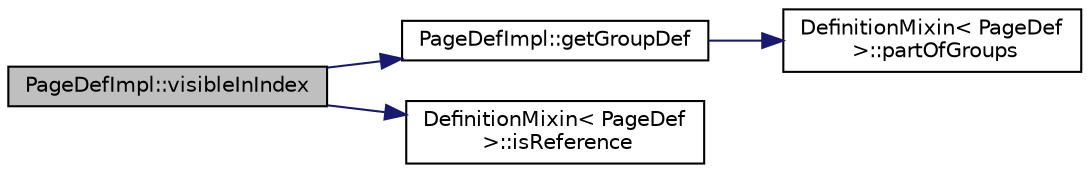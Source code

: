 digraph "PageDefImpl::visibleInIndex"
{
 // LATEX_PDF_SIZE
  edge [fontname="Helvetica",fontsize="10",labelfontname="Helvetica",labelfontsize="10"];
  node [fontname="Helvetica",fontsize="10",shape=record];
  rankdir="LR";
  Node1 [label="PageDefImpl::visibleInIndex",height=0.2,width=0.4,color="black", fillcolor="grey75", style="filled", fontcolor="black",tooltip=" "];
  Node1 -> Node2 [color="midnightblue",fontsize="10",style="solid"];
  Node2 [label="PageDefImpl::getGroupDef",height=0.2,width=0.4,color="black", fillcolor="white", style="filled",URL="$classPageDefImpl.html#a63248c5ba6e3456716765b561e00dbba",tooltip=" "];
  Node2 -> Node3 [color="midnightblue",fontsize="10",style="solid"];
  Node3 [label="DefinitionMixin\< PageDef\l \>::partOfGroups",height=0.2,width=0.4,color="black", fillcolor="white", style="filled",URL="$classDefinitionMixin.html#a39a1210547535bd90101e9432c5820b9",tooltip=" "];
  Node1 -> Node4 [color="midnightblue",fontsize="10",style="solid"];
  Node4 [label="DefinitionMixin\< PageDef\l \>::isReference",height=0.2,width=0.4,color="black", fillcolor="white", style="filled",URL="$classDefinitionMixin.html#a4255a2bb5ac1e9f4f2cbe910c2c229ce",tooltip=" "];
}
